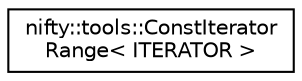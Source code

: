 digraph "Graphical Class Hierarchy"
{
  edge [fontname="Helvetica",fontsize="10",labelfontname="Helvetica",labelfontsize="10"];
  node [fontname="Helvetica",fontsize="10",shape=record];
  rankdir="LR";
  Node1 [label="nifty::tools::ConstIterator\lRange\< ITERATOR \>",height=0.2,width=0.4,color="black", fillcolor="white", style="filled",URL="$classnifty_1_1tools_1_1ConstIteratorRange.html"];
}
